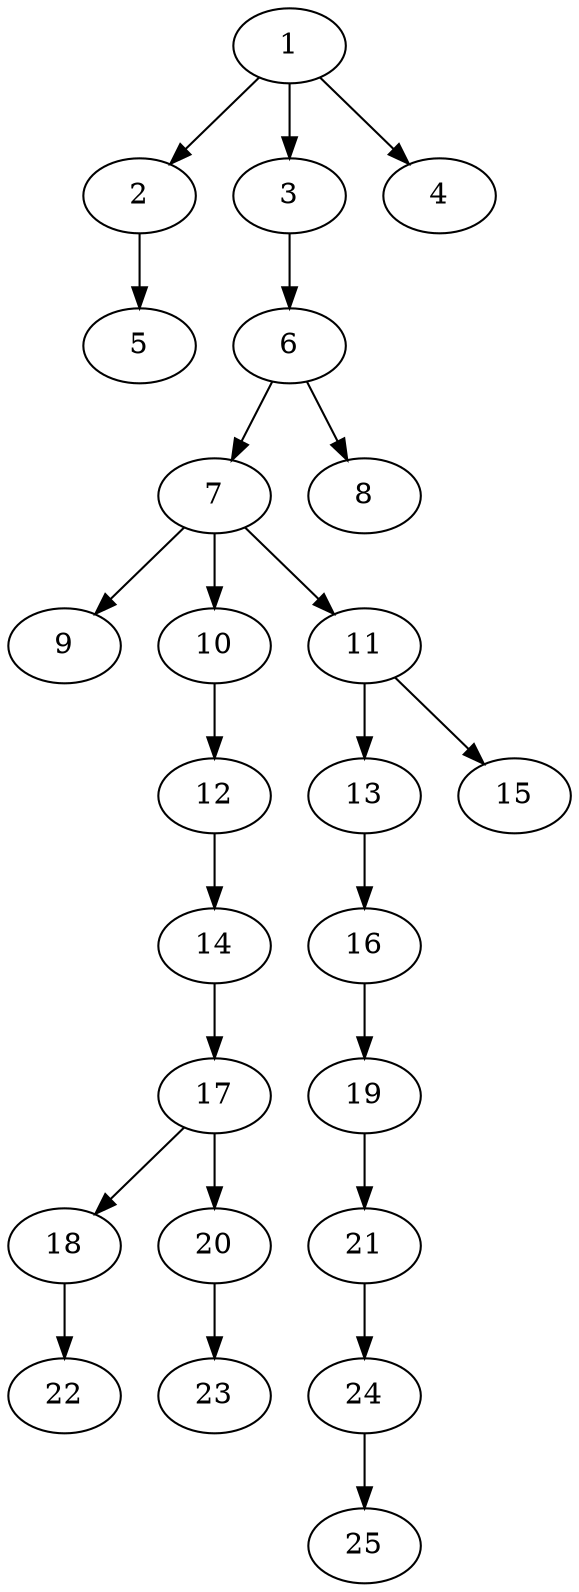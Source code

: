 // DAG automatically generated by daggen at Tue Jul 18 11:30:58 2017
// ./daggen --dot -n 25 --fat 0.2 --regular 0.8 --density 0.2 --jump 4 
digraph G {
  1 [size="9361788517", alpha="0.13"]
  1 -> 2 [size ="209715200"]
  1 -> 3 [size ="209715200"]
  1 -> 4 [size ="209715200"]
  2 [size="28991029248", alpha="0.05"]
  2 -> 5 [size ="75497472"]
  3 [size="782757789696", alpha="0.17"]
  3 -> 6 [size ="679477248"]
  4 [size="1590000057", alpha="0.18"]
  5 [size="13014359191", alpha="0.19"]
  6 [size="1073741824000", alpha="0.01"]
  6 -> 7 [size ="838860800"]
  6 -> 8 [size ="838860800"]
  7 [size="68719476736", alpha="0.16"]
  7 -> 9 [size ="134217728"]
  7 -> 10 [size ="134217728"]
  7 -> 11 [size ="134217728"]
  8 [size="74990256180", alpha="0.10"]
  9 [size="68719476736", alpha="0.08"]
  10 [size="368293445632", alpha="0.10"]
  10 -> 12 [size ="411041792"]
  11 [size="782757789696", alpha="0.18"]
  11 -> 13 [size ="679477248"]
  11 -> 15 [size ="679477248"]
  12 [size="9310031521", alpha="0.10"]
  12 -> 14 [size ="411041792"]
  13 [size="216819515334", alpha="0.08"]
  13 -> 16 [size ="301989888"]
  14 [size="1211115722", alpha="0.07"]
  14 -> 17 [size ="33554432"]
  15 [size="454044639880", alpha="0.17"]
  16 [size="8589934592", alpha="0.07"]
  16 -> 19 [size ="33554432"]
  17 [size="231928233984", alpha="0.04"]
  17 -> 18 [size ="301989888"]
  17 -> 20 [size ="301989888"]
  18 [size="368293445632", alpha="0.09"]
  18 -> 22 [size ="411041792"]
  19 [size="323928680621", alpha="0.01"]
  19 -> 21 [size ="209715200"]
  20 [size="68719476736", alpha="0.14"]
  20 -> 23 [size ="134217728"]
  21 [size="3053895818", alpha="0.11"]
  21 -> 24 [size ="301989888"]
  22 [size="301916156814", alpha="0.05"]
  23 [size="8201047322", alpha="0.01"]
  24 [size="68719476736", alpha="0.16"]
  24 -> 25 [size ="134217728"]
  25 [size="12206564895", alpha="0.12"]
}
